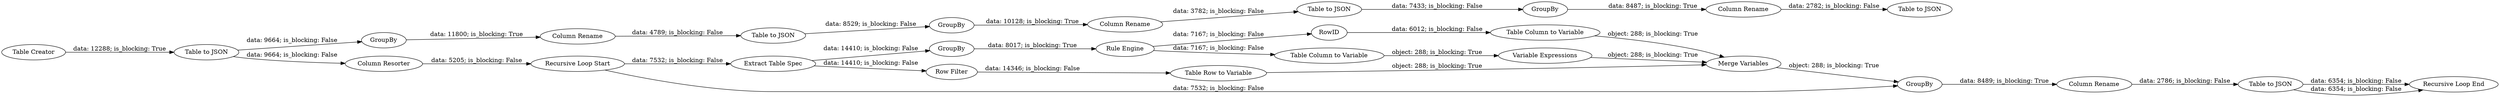 digraph {
	"7855808405598992508_6" [label="Column Rename"]
	"7855808405598992508_7" [label="Table to JSON"]
	"7855808405598992508_15" [label="Recursive Loop Start"]
	"7855808405598992508_1" [label="Table Creator"]
	"7855808405598992508_19" [label="Column Rename"]
	"-6934892754912904585_31" [label="Table Column to Variable"]
	"-6934892754912904585_22" [label=GroupBy]
	"-6934892754912904585_34" [label="Variable Expressions"]
	"-6934892754912904585_33" [label="Merge Variables"]
	"-6934892754912904585_21" [label="Extract Table Spec"]
	"7855808405598992508_11" [label="Column Rename"]
	"7855808405598992508_8" [label=GroupBy]
	"7855808405598992508_13" [label="Column Rename"]
	"7855808405598992508_17" [label="Table to JSON"]
	"7855808405598992508_14" [label=GroupBy]
	"-6934892754912904585_23" [label="Rule Engine"]
	"7855808405598992508_16" [label="Recursive Loop End"]
	"7855808405598992508_10" [label=GroupBy]
	"7855808405598992508_5" [label="Table to JSON"]
	"-6934892754912904585_24" [label=RowID]
	"-6934892754912904585_29" [label="Table Row to Variable"]
	"7855808405598992508_27" [label="Column Resorter"]
	"-6934892754912904585_28" [label="Row Filter"]
	"7855808405598992508_18" [label=GroupBy]
	"7855808405598992508_12" [label="Table to JSON"]
	"-6934892754912904585_32" [label="Table Column to Variable"]
	"7855808405598992508_9" [label="Table to JSON"]
	"7855808405598992508_13" -> "7855808405598992508_12" [label="data: 2782; is_blocking: False"]
	"7855808405598992508_11" -> "7855808405598992508_9" [label="data: 3782; is_blocking: False"]
	"-6934892754912904585_22" -> "-6934892754912904585_23" [label="data: 8017; is_blocking: True"]
	"-6934892754912904585_21" -> "-6934892754912904585_28" [label="data: 14410; is_blocking: False"]
	"7855808405598992508_8" -> "7855808405598992508_6" [label="data: 11800; is_blocking: True"]
	"7855808405598992508_5" -> "7855808405598992508_8" [label="data: 9664; is_blocking: False"]
	"-6934892754912904585_23" -> "-6934892754912904585_24" [label="data: 7167; is_blocking: False"]
	"7855808405598992508_9" -> "7855808405598992508_14" [label="data: 7433; is_blocking: False"]
	"7855808405598992508_7" -> "7855808405598992508_10" [label="data: 8529; is_blocking: False"]
	"7855808405598992508_1" -> "7855808405598992508_5" [label="data: 12288; is_blocking: True"]
	"7855808405598992508_15" -> "-6934892754912904585_21" [label="data: 7532; is_blocking: False"]
	"7855808405598992508_19" -> "7855808405598992508_17" [label="data: 2786; is_blocking: False"]
	"-6934892754912904585_31" -> "-6934892754912904585_33" [label="object: 288; is_blocking: True"]
	"7855808405598992508_6" -> "7855808405598992508_7" [label="data: 4789; is_blocking: False"]
	"-6934892754912904585_23" -> "-6934892754912904585_32" [label="data: 7167; is_blocking: False"]
	"-6934892754912904585_33" -> "7855808405598992508_18" [label="object: 288; is_blocking: True"]
	"7855808405598992508_10" -> "7855808405598992508_11" [label="data: 10128; is_blocking: True"]
	"7855808405598992508_18" -> "7855808405598992508_19" [label="data: 8489; is_blocking: True"]
	"-6934892754912904585_29" -> "-6934892754912904585_33" [label="object: 288; is_blocking: True"]
	"7855808405598992508_15" -> "7855808405598992508_18" [label="data: 7532; is_blocking: False"]
	"-6934892754912904585_28" -> "-6934892754912904585_29" [label="data: 14346; is_blocking: False"]
	"-6934892754912904585_34" -> "-6934892754912904585_33" [label="object: 288; is_blocking: True"]
	"-6934892754912904585_21" -> "-6934892754912904585_22" [label="data: 14410; is_blocking: False"]
	"-6934892754912904585_32" -> "-6934892754912904585_34" [label="object: 288; is_blocking: True"]
	"7855808405598992508_27" -> "7855808405598992508_15" [label="data: 5205; is_blocking: False"]
	"7855808405598992508_5" -> "7855808405598992508_27" [label="data: 9664; is_blocking: False"]
	"7855808405598992508_14" -> "7855808405598992508_13" [label="data: 8487; is_blocking: True"]
	"-6934892754912904585_24" -> "-6934892754912904585_31" [label="data: 6012; is_blocking: False"]
	"7855808405598992508_17" -> "7855808405598992508_16" [label="data: 6354; is_blocking: False"]
	"7855808405598992508_17" -> "7855808405598992508_16" [label="data: 6354; is_blocking: False"]
	rankdir=LR
}
